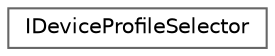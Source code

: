 digraph "Graphical Class Hierarchy"
{
 // INTERACTIVE_SVG=YES
 // LATEX_PDF_SIZE
  bgcolor="transparent";
  edge [fontname=Helvetica,fontsize=10,labelfontname=Helvetica,labelfontsize=10];
  node [fontname=Helvetica,fontsize=10,shape=box,height=0.2,width=0.4];
  rankdir="LR";
  Node0 [id="Node000000",label="IDeviceProfileSelector",height=0.2,width=0.4,color="grey40", fillcolor="white", style="filled",URL="$dc/da2/classIDeviceProfileSelector.html",tooltip="DeviceProfileSelector."];
}
